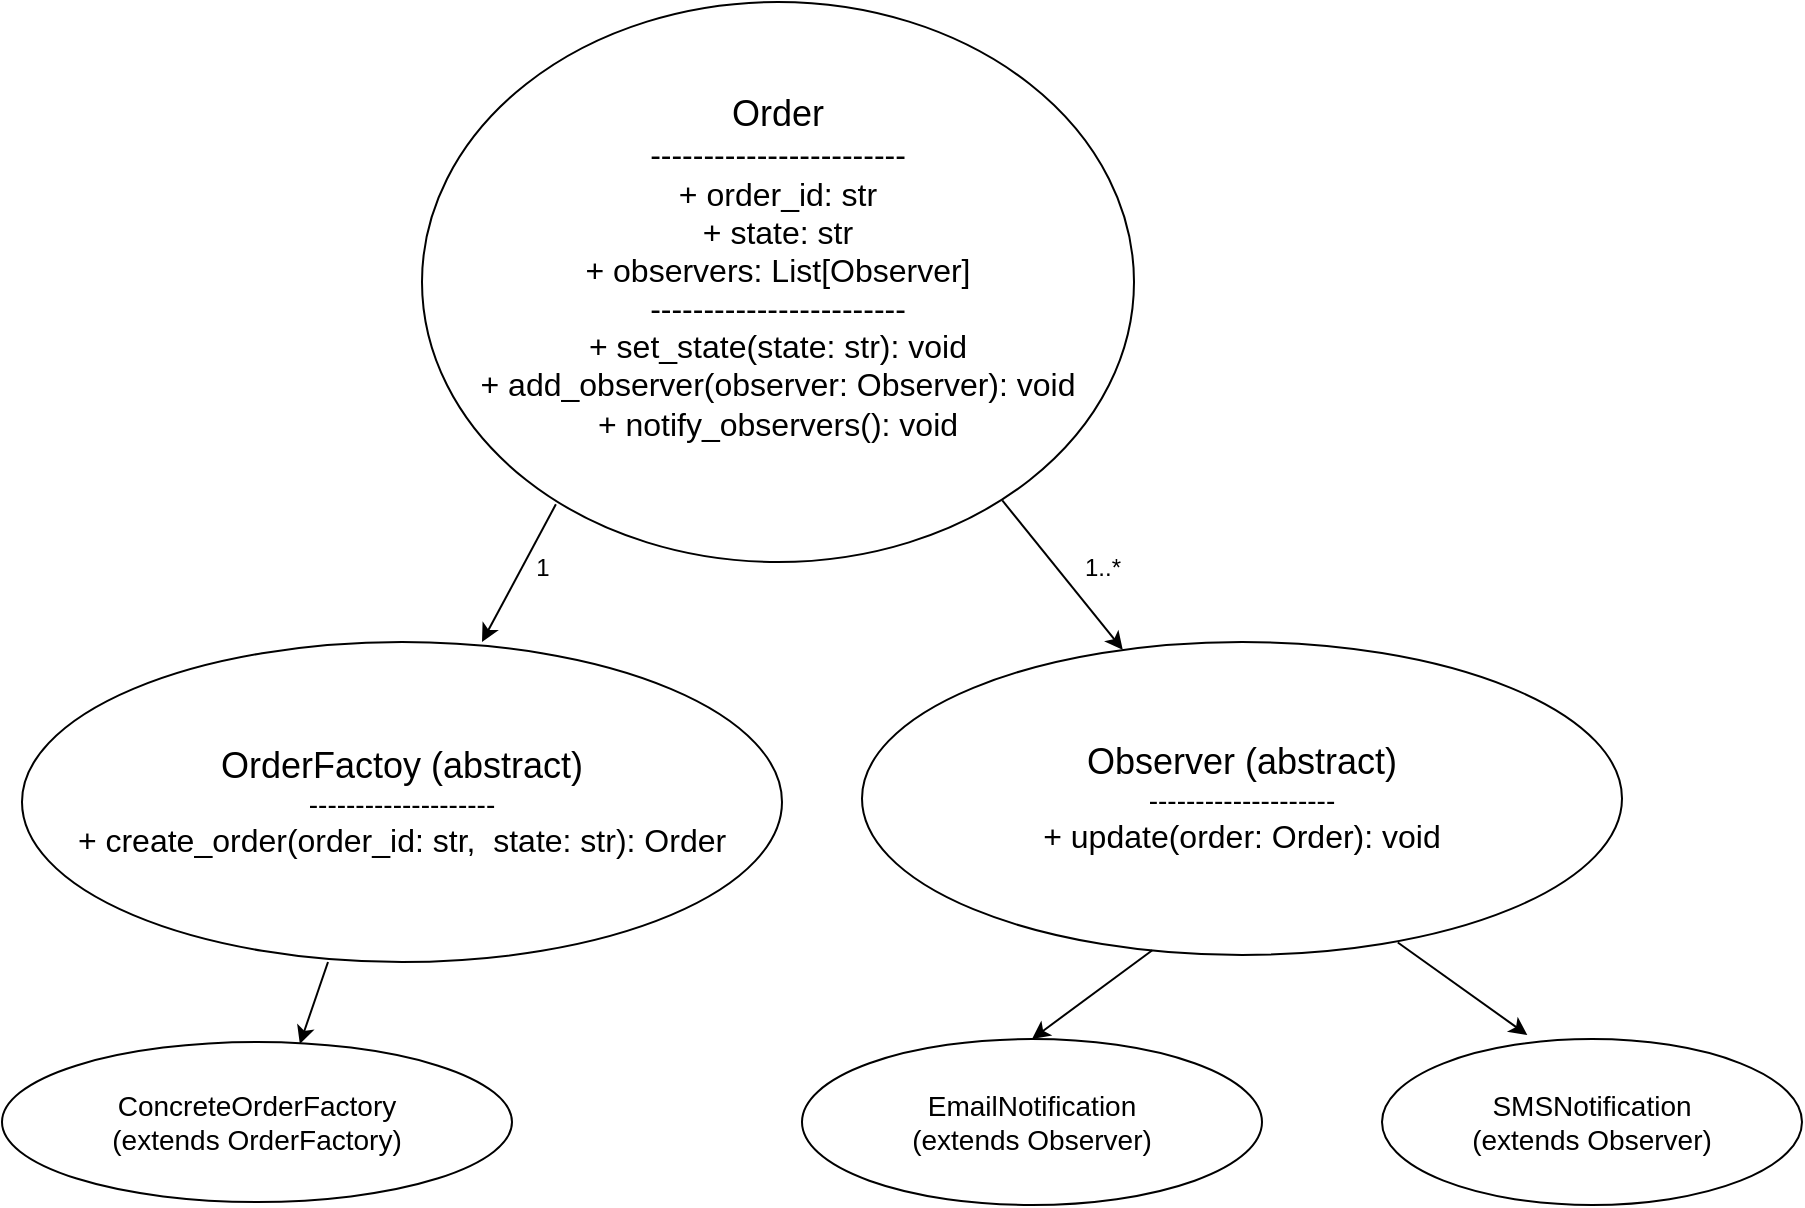 <mxfile version="24.9.1">
  <diagram name="Página-1" id="sJGkDGz1VDOyO2t-Gicy">
    <mxGraphModel dx="2261" dy="746" grid="1" gridSize="10" guides="1" tooltips="1" connect="1" arrows="1" fold="1" page="1" pageScale="1" pageWidth="827" pageHeight="1169" math="0" shadow="0">
      <root>
        <mxCell id="0" />
        <mxCell id="1" parent="0" />
        <mxCell id="NBgoRhpIMuyz33h5rl3j-1" value="&lt;font style=&quot;font-size: 18px;&quot;&gt;Order&lt;/font&gt;&lt;div&gt;&lt;font size=&quot;3&quot;&gt;------------------------&lt;/font&gt;&lt;/div&gt;&lt;div&gt;&lt;font size=&quot;3&quot;&gt;+ order_id: str&lt;/font&gt;&lt;/div&gt;&lt;div&gt;&lt;font size=&quot;3&quot;&gt;+ state: str&lt;/font&gt;&lt;/div&gt;&lt;div&gt;&lt;font size=&quot;3&quot;&gt;+ observers: List[Observer]&lt;/font&gt;&lt;/div&gt;&lt;div&gt;&lt;font size=&quot;3&quot;&gt;------------------------&lt;/font&gt;&lt;/div&gt;&lt;div&gt;&lt;font size=&quot;3&quot;&gt;+ set_state(state: str): void&lt;/font&gt;&lt;/div&gt;&lt;div&gt;&lt;font size=&quot;3&quot;&gt;+ add_observer(observer: Observer): void&lt;/font&gt;&lt;/div&gt;&lt;div&gt;&lt;font size=&quot;3&quot;&gt;+ notify_observers(): void&lt;/font&gt;&lt;/div&gt;&lt;div&gt;&lt;br&gt;&lt;/div&gt;" style="ellipse;whiteSpace=wrap;html=1;" vertex="1" parent="1">
          <mxGeometry x="-190" width="356" height="280" as="geometry" />
        </mxCell>
        <mxCell id="NBgoRhpIMuyz33h5rl3j-5" value="&lt;font style=&quot;&quot;&gt;&lt;font style=&quot;font-size: 18px;&quot;&gt;OrderFactoy (abstract)&lt;br&gt;&lt;/font&gt;&lt;span style=&quot;font-size: 14px;&quot;&gt;--------------------&lt;/span&gt;&lt;/font&gt;&lt;div&gt;&lt;font style=&quot;font-size: 16px;&quot;&gt;+ create_order(order_id: str,&amp;nbsp; state: str): Order&lt;/font&gt;&lt;/div&gt;" style="ellipse;whiteSpace=wrap;html=1;" vertex="1" parent="1">
          <mxGeometry x="-390" y="320" width="380" height="160" as="geometry" />
        </mxCell>
        <mxCell id="NBgoRhpIMuyz33h5rl3j-6" value="&lt;font style=&quot;&quot;&gt;&lt;font style=&quot;font-size: 18px;&quot;&gt;Observer (abstract)&lt;br&gt;&lt;/font&gt;&lt;span style=&quot;font-size: 14px;&quot;&gt;--------------------&lt;/span&gt;&lt;/font&gt;&lt;div&gt;&lt;font size=&quot;3&quot;&gt;+ update(order: Order): void&lt;/font&gt;&lt;/div&gt;" style="ellipse;whiteSpace=wrap;html=1;" vertex="1" parent="1">
          <mxGeometry x="30" y="320" width="380" height="156.5" as="geometry" />
        </mxCell>
        <mxCell id="NBgoRhpIMuyz33h5rl3j-7" value="" style="endArrow=classic;html=1;rounded=0;exitX=0.188;exitY=0.897;exitDx=0;exitDy=0;exitPerimeter=0;" edge="1" parent="1" source="NBgoRhpIMuyz33h5rl3j-1">
          <mxGeometry relative="1" as="geometry">
            <mxPoint x="-60" y="390" as="sourcePoint" />
            <mxPoint x="-160" y="320" as="targetPoint" />
          </mxGeometry>
        </mxCell>
        <mxCell id="NBgoRhpIMuyz33h5rl3j-10" value="" style="endArrow=classic;html=1;rounded=0;exitX=0.815;exitY=0.89;exitDx=0;exitDy=0;exitPerimeter=0;" edge="1" parent="1" source="NBgoRhpIMuyz33h5rl3j-1" target="NBgoRhpIMuyz33h5rl3j-6">
          <mxGeometry relative="1" as="geometry">
            <mxPoint x="110" y="260" as="sourcePoint" />
            <mxPoint x="60" y="320" as="targetPoint" />
          </mxGeometry>
        </mxCell>
        <mxCell id="NBgoRhpIMuyz33h5rl3j-18" value="&lt;font style=&quot;font-size: 14px;&quot;&gt;EmailNotification&lt;br&gt;&lt;/font&gt;&lt;font style=&quot;font-size: 14px;&quot;&gt;(extends Observer)&lt;/font&gt;" style="ellipse;whiteSpace=wrap;html=1;" vertex="1" parent="1">
          <mxGeometry y="518.5" width="230" height="83" as="geometry" />
        </mxCell>
        <mxCell id="NBgoRhpIMuyz33h5rl3j-19" value="&lt;font style=&quot;font-size: 14px;&quot;&gt;SMSNotification&lt;br&gt;(extends Observer)&lt;/font&gt;" style="ellipse;whiteSpace=wrap;html=1;" vertex="1" parent="1">
          <mxGeometry x="290" y="518.5" width="210" height="83" as="geometry" />
        </mxCell>
        <mxCell id="NBgoRhpIMuyz33h5rl3j-20" value="" style="endArrow=classic;html=1;rounded=0;exitX=0.382;exitY=0.985;exitDx=0;exitDy=0;exitPerimeter=0;entryX=0.5;entryY=0;entryDx=0;entryDy=0;" edge="1" parent="1" source="NBgoRhpIMuyz33h5rl3j-6" target="NBgoRhpIMuyz33h5rl3j-18">
          <mxGeometry relative="1" as="geometry">
            <mxPoint x="203" y="483" as="sourcePoint" />
            <mxPoint x="261" y="556" as="targetPoint" />
          </mxGeometry>
        </mxCell>
        <mxCell id="NBgoRhpIMuyz33h5rl3j-21" value="" style="endArrow=classic;html=1;rounded=0;exitX=0.705;exitY=0.96;exitDx=0;exitDy=0;exitPerimeter=0;entryX=0.346;entryY=-0.024;entryDx=0;entryDy=0;entryPerimeter=0;" edge="1" parent="1" source="NBgoRhpIMuyz33h5rl3j-6" target="NBgoRhpIMuyz33h5rl3j-19">
          <mxGeometry relative="1" as="geometry">
            <mxPoint x="343" y="463" as="sourcePoint" />
            <mxPoint x="335" y="513" as="targetPoint" />
          </mxGeometry>
        </mxCell>
        <mxCell id="NBgoRhpIMuyz33h5rl3j-22" value="1" style="text;html=1;align=center;verticalAlign=middle;resizable=0;points=[];autosize=1;strokeColor=none;fillColor=none;" vertex="1" parent="1">
          <mxGeometry x="-145" y="268" width="30" height="30" as="geometry" />
        </mxCell>
        <mxCell id="NBgoRhpIMuyz33h5rl3j-23" value="1..*" style="text;html=1;align=center;verticalAlign=middle;resizable=0;points=[];autosize=1;strokeColor=none;fillColor=none;" vertex="1" parent="1">
          <mxGeometry x="130" y="268" width="40" height="30" as="geometry" />
        </mxCell>
        <mxCell id="NBgoRhpIMuyz33h5rl3j-25" value="&lt;font style=&quot;font-size: 14px;&quot;&gt;ConcreteOrderFactory &lt;br&gt;&lt;/font&gt;&lt;font style=&quot;font-size: 14px;&quot;&gt;(extends OrderFactory)&lt;/font&gt;" style="ellipse;whiteSpace=wrap;html=1;" vertex="1" parent="1">
          <mxGeometry x="-400" y="520" width="255" height="80" as="geometry" />
        </mxCell>
        <mxCell id="NBgoRhpIMuyz33h5rl3j-26" value="" style="endArrow=classic;html=1;rounded=0;entryX=0.584;entryY=0.013;entryDx=0;entryDy=0;entryPerimeter=0;" edge="1" parent="1" target="NBgoRhpIMuyz33h5rl3j-25">
          <mxGeometry relative="1" as="geometry">
            <mxPoint x="-237" y="480" as="sourcePoint" />
            <mxPoint x="-245" y="520" as="targetPoint" />
          </mxGeometry>
        </mxCell>
      </root>
    </mxGraphModel>
  </diagram>
</mxfile>
